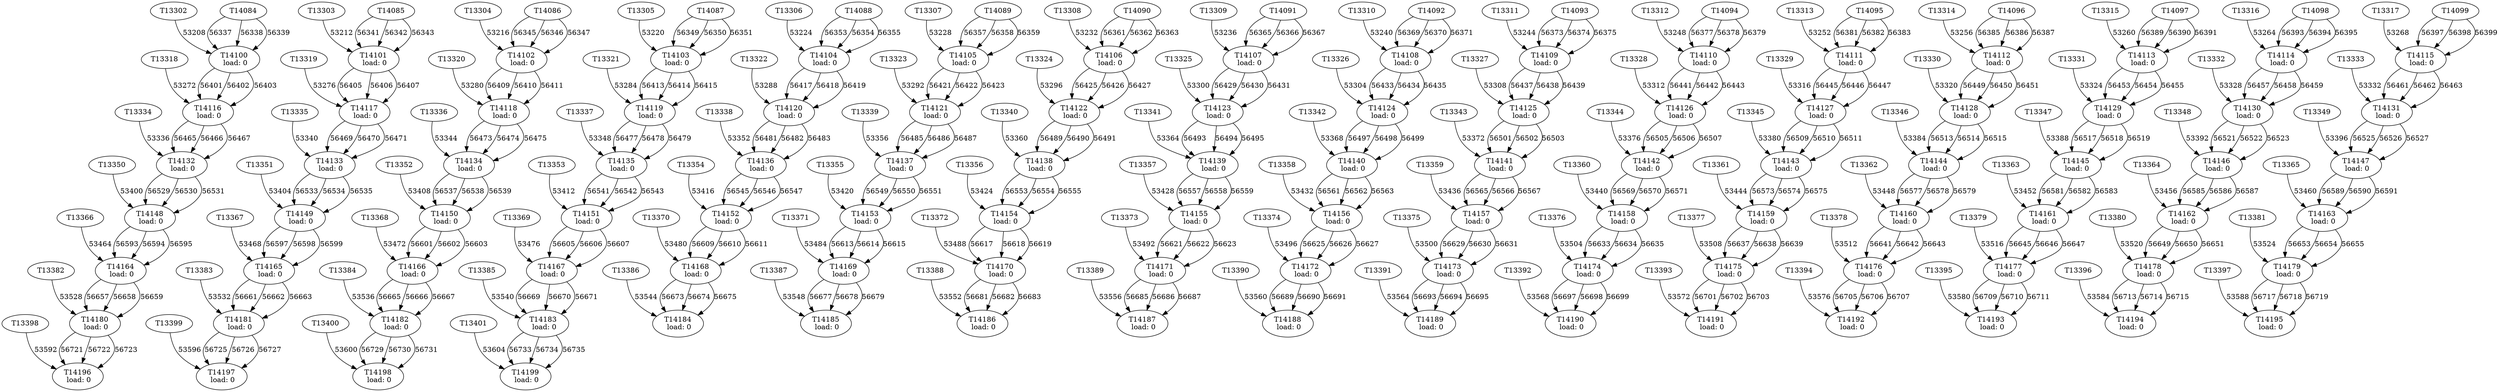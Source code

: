 digraph taskgraph {
	T14100 [label= "T14100\n load: 0"];
	T13302 -> T14100[label=53208];
	T14084 -> T14100[label=56337];
	T14084 -> T14100[label=56338];
	T14084 -> T14100[label=56339];
	T14101 [label= "T14101\n load: 0"];
	T13303 -> T14101[label=53212];
	T14085 -> T14101[label=56341];
	T14085 -> T14101[label=56342];
	T14085 -> T14101[label=56343];
	T14102 [label= "T14102\n load: 0"];
	T13304 -> T14102[label=53216];
	T14086 -> T14102[label=56345];
	T14086 -> T14102[label=56346];
	T14086 -> T14102[label=56347];
	T14103 [label= "T14103\n load: 0"];
	T13305 -> T14103[label=53220];
	T14087 -> T14103[label=56349];
	T14087 -> T14103[label=56350];
	T14087 -> T14103[label=56351];
	T14104 [label= "T14104\n load: 0"];
	T13306 -> T14104[label=53224];
	T14088 -> T14104[label=56353];
	T14088 -> T14104[label=56354];
	T14088 -> T14104[label=56355];
	T14105 [label= "T14105\n load: 0"];
	T13307 -> T14105[label=53228];
	T14089 -> T14105[label=56357];
	T14089 -> T14105[label=56358];
	T14089 -> T14105[label=56359];
	T14106 [label= "T14106\n load: 0"];
	T13308 -> T14106[label=53232];
	T14090 -> T14106[label=56361];
	T14090 -> T14106[label=56362];
	T14090 -> T14106[label=56363];
	T14107 [label= "T14107\n load: 0"];
	T13309 -> T14107[label=53236];
	T14091 -> T14107[label=56365];
	T14091 -> T14107[label=56366];
	T14091 -> T14107[label=56367];
	T14108 [label= "T14108\n load: 0"];
	T13310 -> T14108[label=53240];
	T14092 -> T14108[label=56369];
	T14092 -> T14108[label=56370];
	T14092 -> T14108[label=56371];
	T14109 [label= "T14109\n load: 0"];
	T13311 -> T14109[label=53244];
	T14093 -> T14109[label=56373];
	T14093 -> T14109[label=56374];
	T14093 -> T14109[label=56375];
	T14110 [label= "T14110\n load: 0"];
	T13312 -> T14110[label=53248];
	T14094 -> T14110[label=56377];
	T14094 -> T14110[label=56378];
	T14094 -> T14110[label=56379];
	T14111 [label= "T14111\n load: 0"];
	T13313 -> T14111[label=53252];
	T14095 -> T14111[label=56381];
	T14095 -> T14111[label=56382];
	T14095 -> T14111[label=56383];
	T14112 [label= "T14112\n load: 0"];
	T13314 -> T14112[label=53256];
	T14096 -> T14112[label=56385];
	T14096 -> T14112[label=56386];
	T14096 -> T14112[label=56387];
	T14113 [label= "T14113\n load: 0"];
	T13315 -> T14113[label=53260];
	T14097 -> T14113[label=56389];
	T14097 -> T14113[label=56390];
	T14097 -> T14113[label=56391];
	T14114 [label= "T14114\n load: 0"];
	T13316 -> T14114[label=53264];
	T14098 -> T14114[label=56393];
	T14098 -> T14114[label=56394];
	T14098 -> T14114[label=56395];
	T14115 [label= "T14115\n load: 0"];
	T13317 -> T14115[label=53268];
	T14099 -> T14115[label=56397];
	T14099 -> T14115[label=56398];
	T14099 -> T14115[label=56399];
	T14116 [label= "T14116\n load: 0"];
	T13318 -> T14116[label=53272];
	T14100 -> T14116[label=56401];
	T14100 -> T14116[label=56402];
	T14100 -> T14116[label=56403];
	T14117 [label= "T14117\n load: 0"];
	T13319 -> T14117[label=53276];
	T14101 -> T14117[label=56405];
	T14101 -> T14117[label=56406];
	T14101 -> T14117[label=56407];
	T14118 [label= "T14118\n load: 0"];
	T13320 -> T14118[label=53280];
	T14102 -> T14118[label=56409];
	T14102 -> T14118[label=56410];
	T14102 -> T14118[label=56411];
	T14119 [label= "T14119\n load: 0"];
	T13321 -> T14119[label=53284];
	T14103 -> T14119[label=56413];
	T14103 -> T14119[label=56414];
	T14103 -> T14119[label=56415];
	T14120 [label= "T14120\n load: 0"];
	T13322 -> T14120[label=53288];
	T14104 -> T14120[label=56417];
	T14104 -> T14120[label=56418];
	T14104 -> T14120[label=56419];
	T14121 [label= "T14121\n load: 0"];
	T13323 -> T14121[label=53292];
	T14105 -> T14121[label=56421];
	T14105 -> T14121[label=56422];
	T14105 -> T14121[label=56423];
	T14122 [label= "T14122\n load: 0"];
	T13324 -> T14122[label=53296];
	T14106 -> T14122[label=56425];
	T14106 -> T14122[label=56426];
	T14106 -> T14122[label=56427];
	T14123 [label= "T14123\n load: 0"];
	T13325 -> T14123[label=53300];
	T14107 -> T14123[label=56429];
	T14107 -> T14123[label=56430];
	T14107 -> T14123[label=56431];
	T14124 [label= "T14124\n load: 0"];
	T13326 -> T14124[label=53304];
	T14108 -> T14124[label=56433];
	T14108 -> T14124[label=56434];
	T14108 -> T14124[label=56435];
	T14125 [label= "T14125\n load: 0"];
	T13327 -> T14125[label=53308];
	T14109 -> T14125[label=56437];
	T14109 -> T14125[label=56438];
	T14109 -> T14125[label=56439];
	T14126 [label= "T14126\n load: 0"];
	T13328 -> T14126[label=53312];
	T14110 -> T14126[label=56441];
	T14110 -> T14126[label=56442];
	T14110 -> T14126[label=56443];
	T14127 [label= "T14127\n load: 0"];
	T13329 -> T14127[label=53316];
	T14111 -> T14127[label=56445];
	T14111 -> T14127[label=56446];
	T14111 -> T14127[label=56447];
	T14128 [label= "T14128\n load: 0"];
	T13330 -> T14128[label=53320];
	T14112 -> T14128[label=56449];
	T14112 -> T14128[label=56450];
	T14112 -> T14128[label=56451];
	T14129 [label= "T14129\n load: 0"];
	T13331 -> T14129[label=53324];
	T14113 -> T14129[label=56453];
	T14113 -> T14129[label=56454];
	T14113 -> T14129[label=56455];
	T14130 [label= "T14130\n load: 0"];
	T13332 -> T14130[label=53328];
	T14114 -> T14130[label=56457];
	T14114 -> T14130[label=56458];
	T14114 -> T14130[label=56459];
	T14131 [label= "T14131\n load: 0"];
	T13333 -> T14131[label=53332];
	T14115 -> T14131[label=56461];
	T14115 -> T14131[label=56462];
	T14115 -> T14131[label=56463];
	T14132 [label= "T14132\n load: 0"];
	T13334 -> T14132[label=53336];
	T14116 -> T14132[label=56465];
	T14116 -> T14132[label=56466];
	T14116 -> T14132[label=56467];
	T14133 [label= "T14133\n load: 0"];
	T13335 -> T14133[label=53340];
	T14117 -> T14133[label=56469];
	T14117 -> T14133[label=56470];
	T14117 -> T14133[label=56471];
	T14134 [label= "T14134\n load: 0"];
	T13336 -> T14134[label=53344];
	T14118 -> T14134[label=56473];
	T14118 -> T14134[label=56474];
	T14118 -> T14134[label=56475];
	T14135 [label= "T14135\n load: 0"];
	T13337 -> T14135[label=53348];
	T14119 -> T14135[label=56477];
	T14119 -> T14135[label=56478];
	T14119 -> T14135[label=56479];
	T14136 [label= "T14136\n load: 0"];
	T13338 -> T14136[label=53352];
	T14120 -> T14136[label=56481];
	T14120 -> T14136[label=56482];
	T14120 -> T14136[label=56483];
	T14137 [label= "T14137\n load: 0"];
	T13339 -> T14137[label=53356];
	T14121 -> T14137[label=56485];
	T14121 -> T14137[label=56486];
	T14121 -> T14137[label=56487];
	T14138 [label= "T14138\n load: 0"];
	T13340 -> T14138[label=53360];
	T14122 -> T14138[label=56489];
	T14122 -> T14138[label=56490];
	T14122 -> T14138[label=56491];
	T14139 [label= "T14139\n load: 0"];
	T13341 -> T14139[label=53364];
	T14123 -> T14139[label=56493];
	T14123 -> T14139[label=56494];
	T14123 -> T14139[label=56495];
	T14140 [label= "T14140\n load: 0"];
	T13342 -> T14140[label=53368];
	T14124 -> T14140[label=56497];
	T14124 -> T14140[label=56498];
	T14124 -> T14140[label=56499];
	T14141 [label= "T14141\n load: 0"];
	T13343 -> T14141[label=53372];
	T14125 -> T14141[label=56501];
	T14125 -> T14141[label=56502];
	T14125 -> T14141[label=56503];
	T14142 [label= "T14142\n load: 0"];
	T13344 -> T14142[label=53376];
	T14126 -> T14142[label=56505];
	T14126 -> T14142[label=56506];
	T14126 -> T14142[label=56507];
	T14143 [label= "T14143\n load: 0"];
	T13345 -> T14143[label=53380];
	T14127 -> T14143[label=56509];
	T14127 -> T14143[label=56510];
	T14127 -> T14143[label=56511];
	T14144 [label= "T14144\n load: 0"];
	T13346 -> T14144[label=53384];
	T14128 -> T14144[label=56513];
	T14128 -> T14144[label=56514];
	T14128 -> T14144[label=56515];
	T14145 [label= "T14145\n load: 0"];
	T13347 -> T14145[label=53388];
	T14129 -> T14145[label=56517];
	T14129 -> T14145[label=56518];
	T14129 -> T14145[label=56519];
	T14146 [label= "T14146\n load: 0"];
	T13348 -> T14146[label=53392];
	T14130 -> T14146[label=56521];
	T14130 -> T14146[label=56522];
	T14130 -> T14146[label=56523];
	T14147 [label= "T14147\n load: 0"];
	T13349 -> T14147[label=53396];
	T14131 -> T14147[label=56525];
	T14131 -> T14147[label=56526];
	T14131 -> T14147[label=56527];
	T14148 [label= "T14148\n load: 0"];
	T13350 -> T14148[label=53400];
	T14132 -> T14148[label=56529];
	T14132 -> T14148[label=56530];
	T14132 -> T14148[label=56531];
	T14149 [label= "T14149\n load: 0"];
	T13351 -> T14149[label=53404];
	T14133 -> T14149[label=56533];
	T14133 -> T14149[label=56534];
	T14133 -> T14149[label=56535];
	T14150 [label= "T14150\n load: 0"];
	T13352 -> T14150[label=53408];
	T14134 -> T14150[label=56537];
	T14134 -> T14150[label=56538];
	T14134 -> T14150[label=56539];
	T14151 [label= "T14151\n load: 0"];
	T13353 -> T14151[label=53412];
	T14135 -> T14151[label=56541];
	T14135 -> T14151[label=56542];
	T14135 -> T14151[label=56543];
	T14152 [label= "T14152\n load: 0"];
	T13354 -> T14152[label=53416];
	T14136 -> T14152[label=56545];
	T14136 -> T14152[label=56546];
	T14136 -> T14152[label=56547];
	T14153 [label= "T14153\n load: 0"];
	T13355 -> T14153[label=53420];
	T14137 -> T14153[label=56549];
	T14137 -> T14153[label=56550];
	T14137 -> T14153[label=56551];
	T14154 [label= "T14154\n load: 0"];
	T13356 -> T14154[label=53424];
	T14138 -> T14154[label=56553];
	T14138 -> T14154[label=56554];
	T14138 -> T14154[label=56555];
	T14155 [label= "T14155\n load: 0"];
	T13357 -> T14155[label=53428];
	T14139 -> T14155[label=56557];
	T14139 -> T14155[label=56558];
	T14139 -> T14155[label=56559];
	T14156 [label= "T14156\n load: 0"];
	T13358 -> T14156[label=53432];
	T14140 -> T14156[label=56561];
	T14140 -> T14156[label=56562];
	T14140 -> T14156[label=56563];
	T14157 [label= "T14157\n load: 0"];
	T13359 -> T14157[label=53436];
	T14141 -> T14157[label=56565];
	T14141 -> T14157[label=56566];
	T14141 -> T14157[label=56567];
	T14158 [label= "T14158\n load: 0"];
	T13360 -> T14158[label=53440];
	T14142 -> T14158[label=56569];
	T14142 -> T14158[label=56570];
	T14142 -> T14158[label=56571];
	T14159 [label= "T14159\n load: 0"];
	T13361 -> T14159[label=53444];
	T14143 -> T14159[label=56573];
	T14143 -> T14159[label=56574];
	T14143 -> T14159[label=56575];
	T14160 [label= "T14160\n load: 0"];
	T13362 -> T14160[label=53448];
	T14144 -> T14160[label=56577];
	T14144 -> T14160[label=56578];
	T14144 -> T14160[label=56579];
	T14161 [label= "T14161\n load: 0"];
	T13363 -> T14161[label=53452];
	T14145 -> T14161[label=56581];
	T14145 -> T14161[label=56582];
	T14145 -> T14161[label=56583];
	T14162 [label= "T14162\n load: 0"];
	T13364 -> T14162[label=53456];
	T14146 -> T14162[label=56585];
	T14146 -> T14162[label=56586];
	T14146 -> T14162[label=56587];
	T14163 [label= "T14163\n load: 0"];
	T13365 -> T14163[label=53460];
	T14147 -> T14163[label=56589];
	T14147 -> T14163[label=56590];
	T14147 -> T14163[label=56591];
	T14164 [label= "T14164\n load: 0"];
	T13366 -> T14164[label=53464];
	T14148 -> T14164[label=56593];
	T14148 -> T14164[label=56594];
	T14148 -> T14164[label=56595];
	T14165 [label= "T14165\n load: 0"];
	T13367 -> T14165[label=53468];
	T14149 -> T14165[label=56597];
	T14149 -> T14165[label=56598];
	T14149 -> T14165[label=56599];
	T14166 [label= "T14166\n load: 0"];
	T13368 -> T14166[label=53472];
	T14150 -> T14166[label=56601];
	T14150 -> T14166[label=56602];
	T14150 -> T14166[label=56603];
	T14167 [label= "T14167\n load: 0"];
	T13369 -> T14167[label=53476];
	T14151 -> T14167[label=56605];
	T14151 -> T14167[label=56606];
	T14151 -> T14167[label=56607];
	T14168 [label= "T14168\n load: 0"];
	T13370 -> T14168[label=53480];
	T14152 -> T14168[label=56609];
	T14152 -> T14168[label=56610];
	T14152 -> T14168[label=56611];
	T14169 [label= "T14169\n load: 0"];
	T13371 -> T14169[label=53484];
	T14153 -> T14169[label=56613];
	T14153 -> T14169[label=56614];
	T14153 -> T14169[label=56615];
	T14170 [label= "T14170\n load: 0"];
	T13372 -> T14170[label=53488];
	T14154 -> T14170[label=56617];
	T14154 -> T14170[label=56618];
	T14154 -> T14170[label=56619];
	T14171 [label= "T14171\n load: 0"];
	T13373 -> T14171[label=53492];
	T14155 -> T14171[label=56621];
	T14155 -> T14171[label=56622];
	T14155 -> T14171[label=56623];
	T14172 [label= "T14172\n load: 0"];
	T13374 -> T14172[label=53496];
	T14156 -> T14172[label=56625];
	T14156 -> T14172[label=56626];
	T14156 -> T14172[label=56627];
	T14173 [label= "T14173\n load: 0"];
	T13375 -> T14173[label=53500];
	T14157 -> T14173[label=56629];
	T14157 -> T14173[label=56630];
	T14157 -> T14173[label=56631];
	T14174 [label= "T14174\n load: 0"];
	T13376 -> T14174[label=53504];
	T14158 -> T14174[label=56633];
	T14158 -> T14174[label=56634];
	T14158 -> T14174[label=56635];
	T14175 [label= "T14175\n load: 0"];
	T13377 -> T14175[label=53508];
	T14159 -> T14175[label=56637];
	T14159 -> T14175[label=56638];
	T14159 -> T14175[label=56639];
	T14176 [label= "T14176\n load: 0"];
	T13378 -> T14176[label=53512];
	T14160 -> T14176[label=56641];
	T14160 -> T14176[label=56642];
	T14160 -> T14176[label=56643];
	T14177 [label= "T14177\n load: 0"];
	T13379 -> T14177[label=53516];
	T14161 -> T14177[label=56645];
	T14161 -> T14177[label=56646];
	T14161 -> T14177[label=56647];
	T14178 [label= "T14178\n load: 0"];
	T13380 -> T14178[label=53520];
	T14162 -> T14178[label=56649];
	T14162 -> T14178[label=56650];
	T14162 -> T14178[label=56651];
	T14179 [label= "T14179\n load: 0"];
	T13381 -> T14179[label=53524];
	T14163 -> T14179[label=56653];
	T14163 -> T14179[label=56654];
	T14163 -> T14179[label=56655];
	T14180 [label= "T14180\n load: 0"];
	T13382 -> T14180[label=53528];
	T14164 -> T14180[label=56657];
	T14164 -> T14180[label=56658];
	T14164 -> T14180[label=56659];
	T14181 [label= "T14181\n load: 0"];
	T13383 -> T14181[label=53532];
	T14165 -> T14181[label=56661];
	T14165 -> T14181[label=56662];
	T14165 -> T14181[label=56663];
	T14182 [label= "T14182\n load: 0"];
	T13384 -> T14182[label=53536];
	T14166 -> T14182[label=56665];
	T14166 -> T14182[label=56666];
	T14166 -> T14182[label=56667];
	T14183 [label= "T14183\n load: 0"];
	T13385 -> T14183[label=53540];
	T14167 -> T14183[label=56669];
	T14167 -> T14183[label=56670];
	T14167 -> T14183[label=56671];
	T14184 [label= "T14184\n load: 0"];
	T13386 -> T14184[label=53544];
	T14168 -> T14184[label=56673];
	T14168 -> T14184[label=56674];
	T14168 -> T14184[label=56675];
	T14185 [label= "T14185\n load: 0"];
	T13387 -> T14185[label=53548];
	T14169 -> T14185[label=56677];
	T14169 -> T14185[label=56678];
	T14169 -> T14185[label=56679];
	T14186 [label= "T14186\n load: 0"];
	T13388 -> T14186[label=53552];
	T14170 -> T14186[label=56681];
	T14170 -> T14186[label=56682];
	T14170 -> T14186[label=56683];
	T14187 [label= "T14187\n load: 0"];
	T13389 -> T14187[label=53556];
	T14171 -> T14187[label=56685];
	T14171 -> T14187[label=56686];
	T14171 -> T14187[label=56687];
	T14188 [label= "T14188\n load: 0"];
	T13390 -> T14188[label=53560];
	T14172 -> T14188[label=56689];
	T14172 -> T14188[label=56690];
	T14172 -> T14188[label=56691];
	T14189 [label= "T14189\n load: 0"];
	T13391 -> T14189[label=53564];
	T14173 -> T14189[label=56693];
	T14173 -> T14189[label=56694];
	T14173 -> T14189[label=56695];
	T14190 [label= "T14190\n load: 0"];
	T13392 -> T14190[label=53568];
	T14174 -> T14190[label=56697];
	T14174 -> T14190[label=56698];
	T14174 -> T14190[label=56699];
	T14191 [label= "T14191\n load: 0"];
	T13393 -> T14191[label=53572];
	T14175 -> T14191[label=56701];
	T14175 -> T14191[label=56702];
	T14175 -> T14191[label=56703];
	T14192 [label= "T14192\n load: 0"];
	T13394 -> T14192[label=53576];
	T14176 -> T14192[label=56705];
	T14176 -> T14192[label=56706];
	T14176 -> T14192[label=56707];
	T14193 [label= "T14193\n load: 0"];
	T13395 -> T14193[label=53580];
	T14177 -> T14193[label=56709];
	T14177 -> T14193[label=56710];
	T14177 -> T14193[label=56711];
	T14194 [label= "T14194\n load: 0"];
	T13396 -> T14194[label=53584];
	T14178 -> T14194[label=56713];
	T14178 -> T14194[label=56714];
	T14178 -> T14194[label=56715];
	T14195 [label= "T14195\n load: 0"];
	T13397 -> T14195[label=53588];
	T14179 -> T14195[label=56717];
	T14179 -> T14195[label=56718];
	T14179 -> T14195[label=56719];
	T14196 [label= "T14196\n load: 0"];
	T13398 -> T14196[label=53592];
	T14180 -> T14196[label=56721];
	T14180 -> T14196[label=56722];
	T14180 -> T14196[label=56723];
	T14197 [label= "T14197\n load: 0"];
	T13399 -> T14197[label=53596];
	T14181 -> T14197[label=56725];
	T14181 -> T14197[label=56726];
	T14181 -> T14197[label=56727];
	T14198 [label= "T14198\n load: 0"];
	T13400 -> T14198[label=53600];
	T14182 -> T14198[label=56729];
	T14182 -> T14198[label=56730];
	T14182 -> T14198[label=56731];
	T14199 [label= "T14199\n load: 0"];
	T13401 -> T14199[label=53604];
	T14183 -> T14199[label=56733];
	T14183 -> T14199[label=56734];
	T14183 -> T14199[label=56735];
}